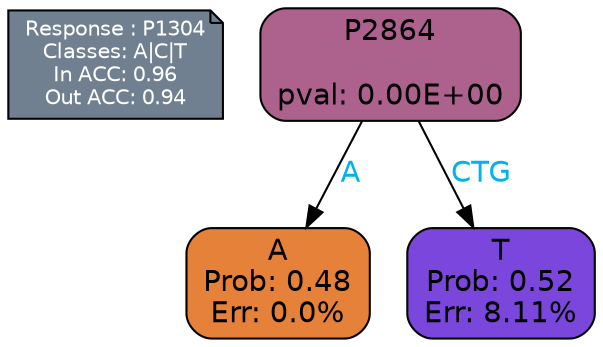 digraph Tree {
node [shape=box, style="filled, rounded", color="black", fontname=helvetica] ;
graph [ranksep=equally, splines=polylines, bgcolor=transparent, dpi=600] ;
edge [fontname=helvetica] ;
LEGEND [label="Response : P1304
Classes: A|C|T
In ACC: 0.96
Out ACC: 0.94
",shape=note,align=left,style=filled,fillcolor="slategray",fontcolor="white",fontsize=10];1 [label="P2864

pval: 0.00E+00", fillcolor="#ad628e"] ;
2 [label="A
Prob: 0.48
Err: 0.0%", fillcolor="#e58139"] ;
3 [label="T
Prob: 0.52
Err: 8.11%", fillcolor="#7b46dc"] ;
1 -> 2 [label="A",fontcolor=deepskyblue2] ;
1 -> 3 [label="CTG",fontcolor=deepskyblue2] ;
{rank = same; 2;3;}{rank = same; LEGEND;1;}}